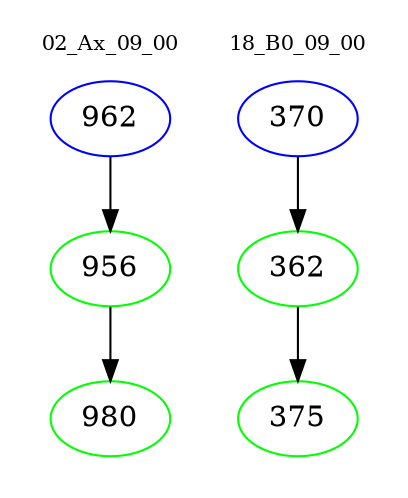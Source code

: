 digraph{
subgraph cluster_0 {
color = white
label = "02_Ax_09_00";
fontsize=10;
T0_962 [label="962", color="blue"]
T0_962 -> T0_956 [color="black"]
T0_956 [label="956", color="green"]
T0_956 -> T0_980 [color="black"]
T0_980 [label="980", color="green"]
}
subgraph cluster_1 {
color = white
label = "18_B0_09_00";
fontsize=10;
T1_370 [label="370", color="blue"]
T1_370 -> T1_362 [color="black"]
T1_362 [label="362", color="green"]
T1_362 -> T1_375 [color="black"]
T1_375 [label="375", color="green"]
}
}
